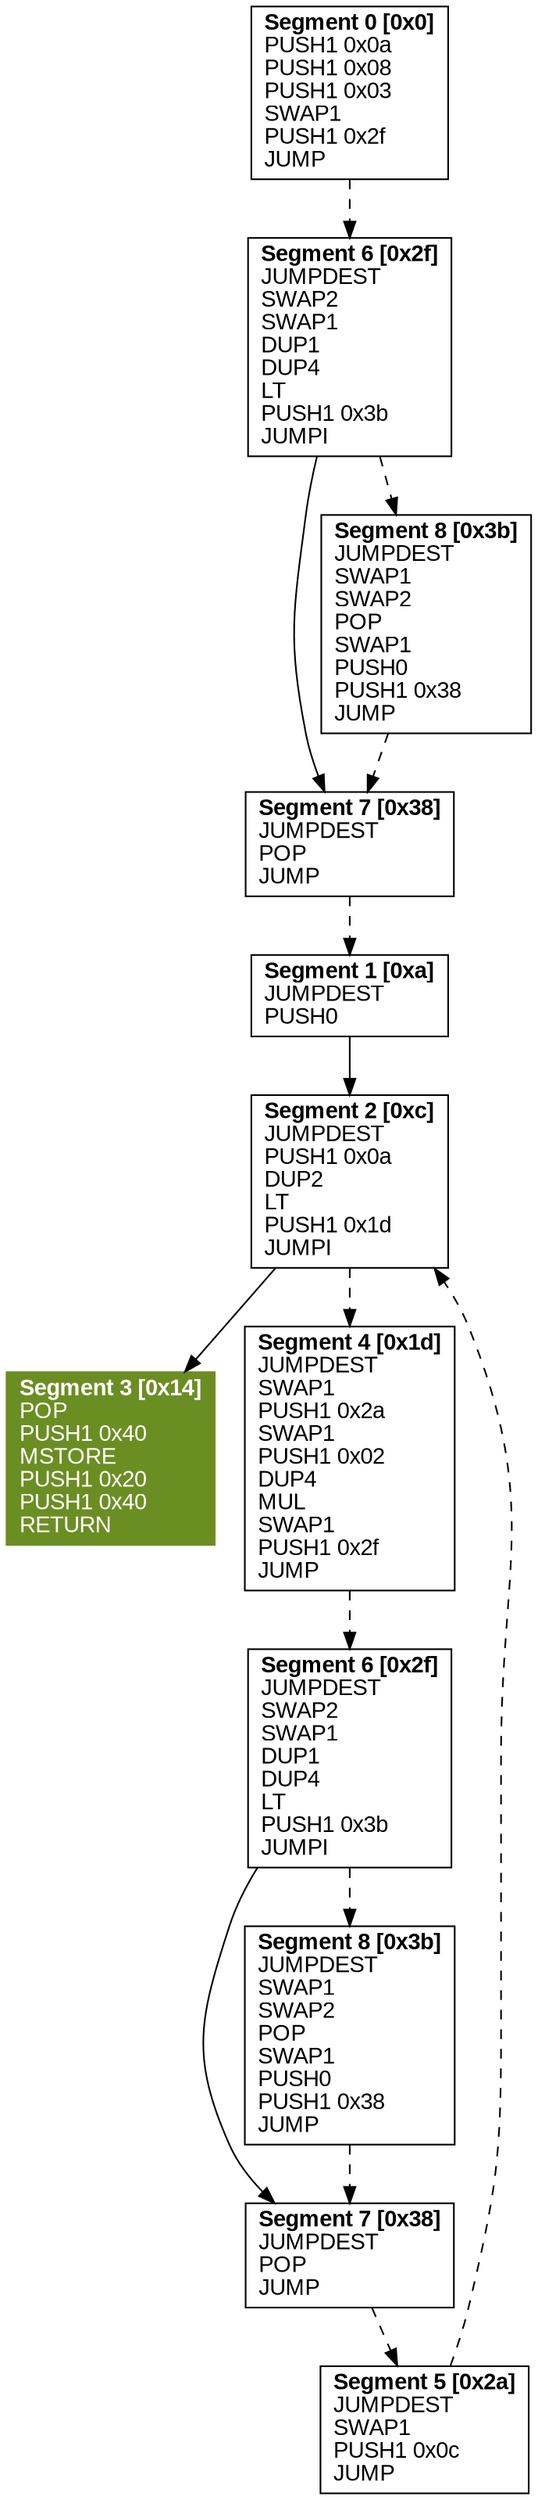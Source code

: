 digraph CFG {
 node [shape=box]
node[fontname=arial]
edge[fontname=arial]
ranking=TB
 sE [label=<
<B>Segment 0 [0x0]</B><BR ALIGN="CENTER"/>
PUSH1 0x0a <BR ALIGN="LEFT"/>
PUSH1 0x08 <BR ALIGN="LEFT"/>
PUSH1 0x03 <BR ALIGN="LEFT"/>
SWAP1 <BR ALIGN="LEFT"/>
PUSH1 0x2f <BR ALIGN="LEFT"/>
JUMP <BR ALIGN="LEFT"/>
>]
s1E [label=<
<B>Segment 6 [0x2f]</B><BR ALIGN="CENTER"/>
JUMPDEST <BR ALIGN="LEFT"/>
SWAP2 <BR ALIGN="LEFT"/>
SWAP1 <BR ALIGN="LEFT"/>
DUP1 <BR ALIGN="LEFT"/>
DUP4 <BR ALIGN="LEFT"/>
LT <BR ALIGN="LEFT"/>
PUSH1 0x3b <BR ALIGN="LEFT"/>
JUMPI <BR ALIGN="LEFT"/>
>]
s101E [label=<
<B>Segment 1 [0xa]</B><BR ALIGN="CENTER"/>
JUMPDEST <BR ALIGN="LEFT"/>
PUSH0 <BR ALIGN="LEFT"/>
>]
s1010E [label=<
<B>Segment 2 [0xc]</B><BR ALIGN="CENTER"/>
JUMPDEST <BR ALIGN="LEFT"/>
PUSH1 0x0a <BR ALIGN="LEFT"/>
DUP2 <BR ALIGN="LEFT"/>
LT <BR ALIGN="LEFT"/>
PUSH1 0x1d <BR ALIGN="LEFT"/>
JUMPI <BR ALIGN="LEFT"/>
>]
s10100E [style=filled,color=olivedrab,fontcolor=white,label=<
<B>Segment 3 [0x14]</B><BR ALIGN="CENTER"/>
POP <BR ALIGN="LEFT"/>
PUSH1 0x40 <BR ALIGN="LEFT"/>
MSTORE <BR ALIGN="LEFT"/>
PUSH1 0x20 <BR ALIGN="LEFT"/>
PUSH1 0x40 <BR ALIGN="LEFT"/>
RETURN <BR ALIGN="LEFT"/>
>]
s10101E [label=<
<B>Segment 4 [0x1d]</B><BR ALIGN="CENTER"/>
JUMPDEST <BR ALIGN="LEFT"/>
SWAP1 <BR ALIGN="LEFT"/>
PUSH1 0x2a <BR ALIGN="LEFT"/>
SWAP1 <BR ALIGN="LEFT"/>
PUSH1 0x02 <BR ALIGN="LEFT"/>
DUP4 <BR ALIGN="LEFT"/>
MUL <BR ALIGN="LEFT"/>
SWAP1 <BR ALIGN="LEFT"/>
PUSH1 0x2f <BR ALIGN="LEFT"/>
JUMP <BR ALIGN="LEFT"/>
>]
s101011E [label=<
<B>Segment 6 [0x2f]</B><BR ALIGN="CENTER"/>
JUMPDEST <BR ALIGN="LEFT"/>
SWAP2 <BR ALIGN="LEFT"/>
SWAP1 <BR ALIGN="LEFT"/>
DUP1 <BR ALIGN="LEFT"/>
DUP4 <BR ALIGN="LEFT"/>
LT <BR ALIGN="LEFT"/>
PUSH1 0x3b <BR ALIGN="LEFT"/>
JUMPI <BR ALIGN="LEFT"/>
>]
s10101101E [label=<
<B>Segment 5 [0x2a]</B><BR ALIGN="CENTER"/>
JUMPDEST <BR ALIGN="LEFT"/>
SWAP1 <BR ALIGN="LEFT"/>
PUSH1 0x0c <BR ALIGN="LEFT"/>
JUMP <BR ALIGN="LEFT"/>
>]
s10E [label=<
<B>Segment 7 [0x38]</B><BR ALIGN="CENTER"/>
JUMPDEST <BR ALIGN="LEFT"/>
POP <BR ALIGN="LEFT"/>
JUMP <BR ALIGN="LEFT"/>
>]
s11E [label=<
<B>Segment 8 [0x3b]</B><BR ALIGN="CENTER"/>
JUMPDEST <BR ALIGN="LEFT"/>
SWAP1 <BR ALIGN="LEFT"/>
SWAP2 <BR ALIGN="LEFT"/>
POP <BR ALIGN="LEFT"/>
SWAP1 <BR ALIGN="LEFT"/>
PUSH0 <BR ALIGN="LEFT"/>
PUSH1 0x38 <BR ALIGN="LEFT"/>
JUMP <BR ALIGN="LEFT"/>
>]
s1010110E [label=<
<B>Segment 7 [0x38]</B><BR ALIGN="CENTER"/>
JUMPDEST <BR ALIGN="LEFT"/>
POP <BR ALIGN="LEFT"/>
JUMP <BR ALIGN="LEFT"/>
>]
s1010111E [label=<
<B>Segment 8 [0x3b]</B><BR ALIGN="CENTER"/>
JUMPDEST <BR ALIGN="LEFT"/>
SWAP1 <BR ALIGN="LEFT"/>
SWAP2 <BR ALIGN="LEFT"/>
POP <BR ALIGN="LEFT"/>
SWAP1 <BR ALIGN="LEFT"/>
PUSH0 <BR ALIGN="LEFT"/>
PUSH1 0x38 <BR ALIGN="LEFT"/>
JUMP <BR ALIGN="LEFT"/>
>]
sE -> s1E [tooltip="Jump",style=dashed]
s101E -> s1010E [tooltip="Next"]
s1010E -> s10100E [tooltip="Next"]
s1010E -> s10101E [tooltip="Jump",style=dashed]
s10101E -> s101011E [tooltip="Jump",style=dashed]
s10101101E -> s1010E [tooltip="Jump",style=dashed]
s1E -> s10E [tooltip="Next"]
s1E -> s11E [tooltip="Jump",style=dashed]
s101011E -> s1010110E [tooltip="Next"]
s101011E -> s1010111E [tooltip="Jump",style=dashed]
s10E -> s101E [tooltip="Jump",style=dashed]
s1010110E -> s10101101E [tooltip="Jump",style=dashed]
s1010111E -> s1010110E [tooltip="Jump",style=dashed]
s11E -> s10E [tooltip="Jump",style=dashed]
}
